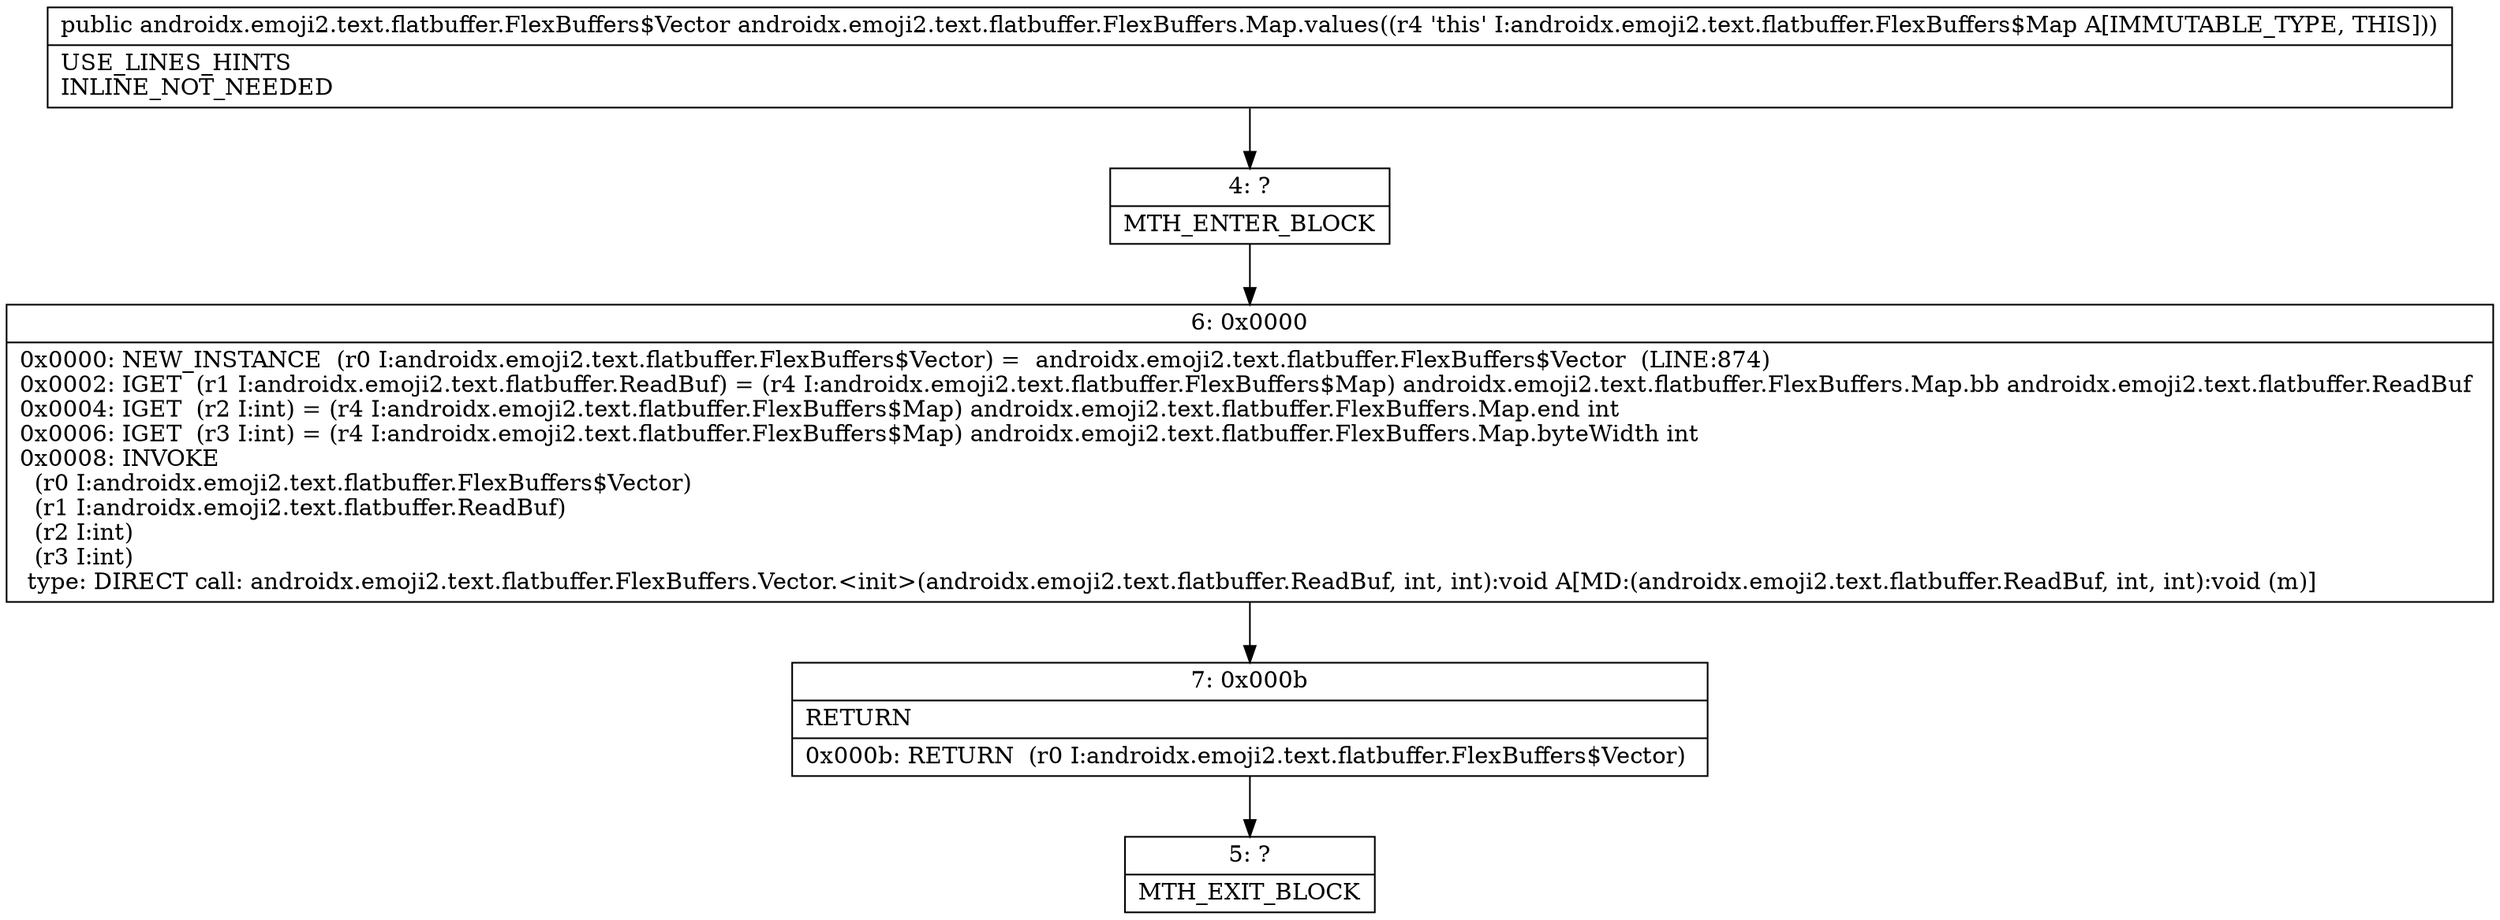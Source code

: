 digraph "CFG forandroidx.emoji2.text.flatbuffer.FlexBuffers.Map.values()Landroidx\/emoji2\/text\/flatbuffer\/FlexBuffers$Vector;" {
Node_4 [shape=record,label="{4\:\ ?|MTH_ENTER_BLOCK\l}"];
Node_6 [shape=record,label="{6\:\ 0x0000|0x0000: NEW_INSTANCE  (r0 I:androidx.emoji2.text.flatbuffer.FlexBuffers$Vector) =  androidx.emoji2.text.flatbuffer.FlexBuffers$Vector  (LINE:874)\l0x0002: IGET  (r1 I:androidx.emoji2.text.flatbuffer.ReadBuf) = (r4 I:androidx.emoji2.text.flatbuffer.FlexBuffers$Map) androidx.emoji2.text.flatbuffer.FlexBuffers.Map.bb androidx.emoji2.text.flatbuffer.ReadBuf \l0x0004: IGET  (r2 I:int) = (r4 I:androidx.emoji2.text.flatbuffer.FlexBuffers$Map) androidx.emoji2.text.flatbuffer.FlexBuffers.Map.end int \l0x0006: IGET  (r3 I:int) = (r4 I:androidx.emoji2.text.flatbuffer.FlexBuffers$Map) androidx.emoji2.text.flatbuffer.FlexBuffers.Map.byteWidth int \l0x0008: INVOKE  \l  (r0 I:androidx.emoji2.text.flatbuffer.FlexBuffers$Vector)\l  (r1 I:androidx.emoji2.text.flatbuffer.ReadBuf)\l  (r2 I:int)\l  (r3 I:int)\l type: DIRECT call: androidx.emoji2.text.flatbuffer.FlexBuffers.Vector.\<init\>(androidx.emoji2.text.flatbuffer.ReadBuf, int, int):void A[MD:(androidx.emoji2.text.flatbuffer.ReadBuf, int, int):void (m)]\l}"];
Node_7 [shape=record,label="{7\:\ 0x000b|RETURN\l|0x000b: RETURN  (r0 I:androidx.emoji2.text.flatbuffer.FlexBuffers$Vector) \l}"];
Node_5 [shape=record,label="{5\:\ ?|MTH_EXIT_BLOCK\l}"];
MethodNode[shape=record,label="{public androidx.emoji2.text.flatbuffer.FlexBuffers$Vector androidx.emoji2.text.flatbuffer.FlexBuffers.Map.values((r4 'this' I:androidx.emoji2.text.flatbuffer.FlexBuffers$Map A[IMMUTABLE_TYPE, THIS]))  | USE_LINES_HINTS\lINLINE_NOT_NEEDED\l}"];
MethodNode -> Node_4;Node_4 -> Node_6;
Node_6 -> Node_7;
Node_7 -> Node_5;
}

